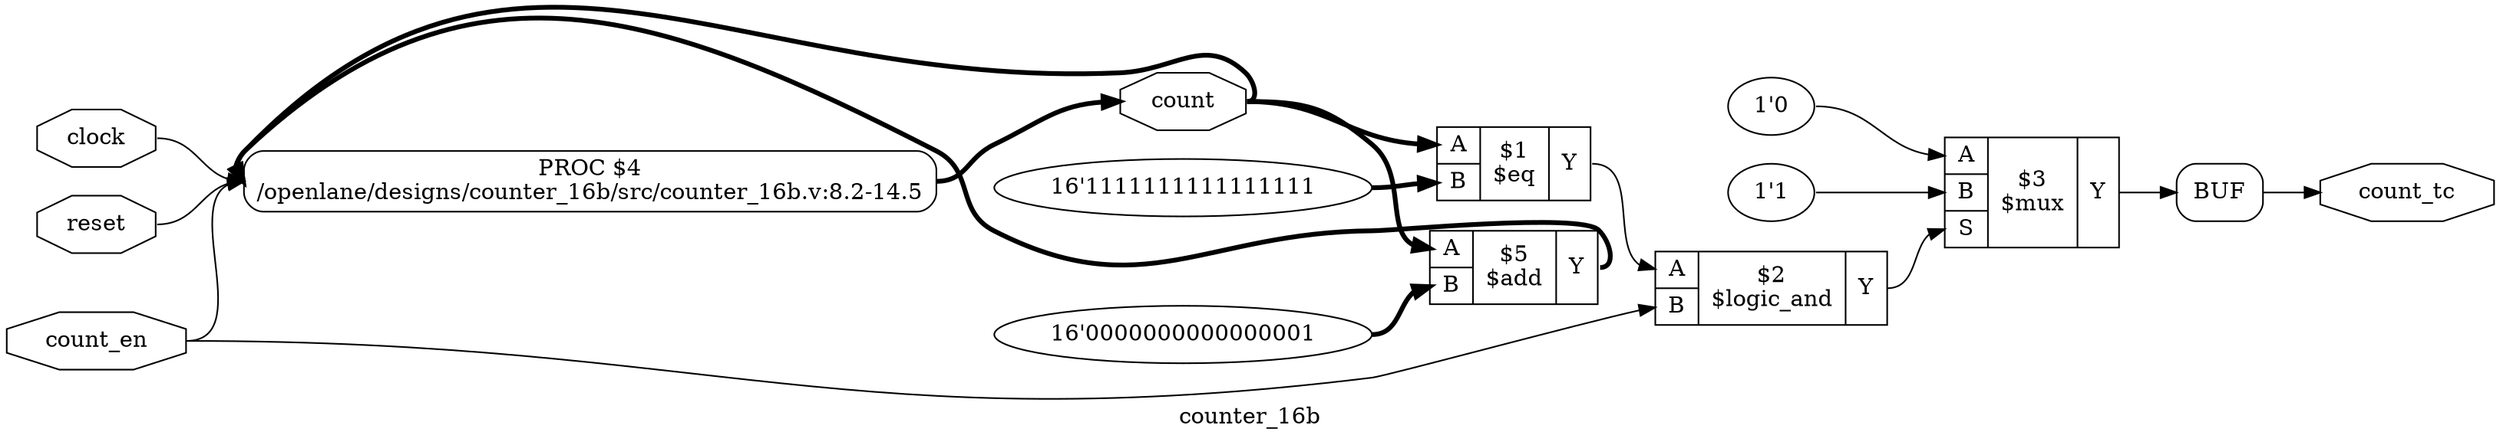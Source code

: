 digraph "counter_16b" {
label="counter_16b";
rankdir="LR";
remincross=true;
n6 [ shape=octagon, label="count_tc", color="black", fontcolor="black" ];
n7 [ shape=octagon, label="count", color="black", fontcolor="black" ];
n8 [ shape=octagon, label="count_en", color="black", fontcolor="black" ];
n9 [ shape=octagon, label="reset", color="black", fontcolor="black" ];
n10 [ shape=octagon, label="clock", color="black", fontcolor="black" ];
v0 [ label="16'0000000000000001" ];
c14 [ shape=record, label="{{<p11> A|<p12> B}|$5\n$add|{<p13> Y}}" ];
v1 [ label="1'1" ];
v2 [ label="1'0" ];
c16 [ shape=record, label="{{<p11> A|<p12> B|<p15> S}|$3\n$mux|{<p13> Y}}" ];
c17 [ shape=record, label="{{<p11> A|<p12> B}|$2\n$logic_and|{<p13> Y}}" ];
v3 [ label="16'1111111111111111" ];
c18 [ shape=record, label="{{<p11> A|<p12> B}|$1\n$eq|{<p13> Y}}" ];
p4 [shape=box, style=rounded, label="PROC $4\n/openlane/designs/counter_16b/src/counter_16b.v:8.2-14.5"];
x5 [shape=box, style=rounded, label="BUF"];
c14:p13:e -> p4:w [color="black", style="setlinewidth(3)", label=""];
n10:e -> p4:w [color="black", label=""];
c16:p13:e -> x5:w:w [color="black", label=""];
c17:p13:e -> c16:p15:w [color="black", label=""];
c18:p13:e -> c17:p11:w [color="black", label=""];
x5:e:e -> n6:w [color="black", label=""];
p4:e -> n7:w [color="black", style="setlinewidth(3)", label=""];
n7:e -> c14:p11:w [color="black", style="setlinewidth(3)", label=""];
n7:e -> c18:p11:w [color="black", style="setlinewidth(3)", label=""];
n7:e -> p4:w [color="black", style="setlinewidth(3)", label=""];
n8:e -> c17:p12:w [color="black", label=""];
n8:e -> p4:w [color="black", label=""];
n9:e -> p4:w [color="black", label=""];
v0:e -> c14:p12:w [color="black", style="setlinewidth(3)", label=""];
v1:e -> c16:p12:w [color="black", label=""];
v2:e -> c16:p11:w [color="black", label=""];
v3:e -> c18:p12:w [color="black", style="setlinewidth(3)", label=""];
}
